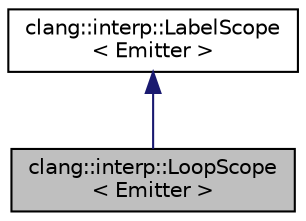 digraph "clang::interp::LoopScope&lt; Emitter &gt;"
{
 // LATEX_PDF_SIZE
  bgcolor="transparent";
  edge [fontname="Helvetica",fontsize="10",labelfontname="Helvetica",labelfontsize="10"];
  node [fontname="Helvetica",fontsize="10",shape=record];
  Node1 [label="clang::interp::LoopScope\l\< Emitter \>",height=0.2,width=0.4,color="black", fillcolor="grey75", style="filled", fontcolor="black",tooltip="Sets the context for break/continue statements."];
  Node2 -> Node1 [dir="back",color="midnightblue",fontsize="10",style="solid",fontname="Helvetica"];
  Node2 [label="clang::interp::LabelScope\l\< Emitter \>",height=0.2,width=0.4,color="black",URL="$classclang_1_1interp_1_1LabelScope.html",tooltip="Scope managing label targets."];
}

